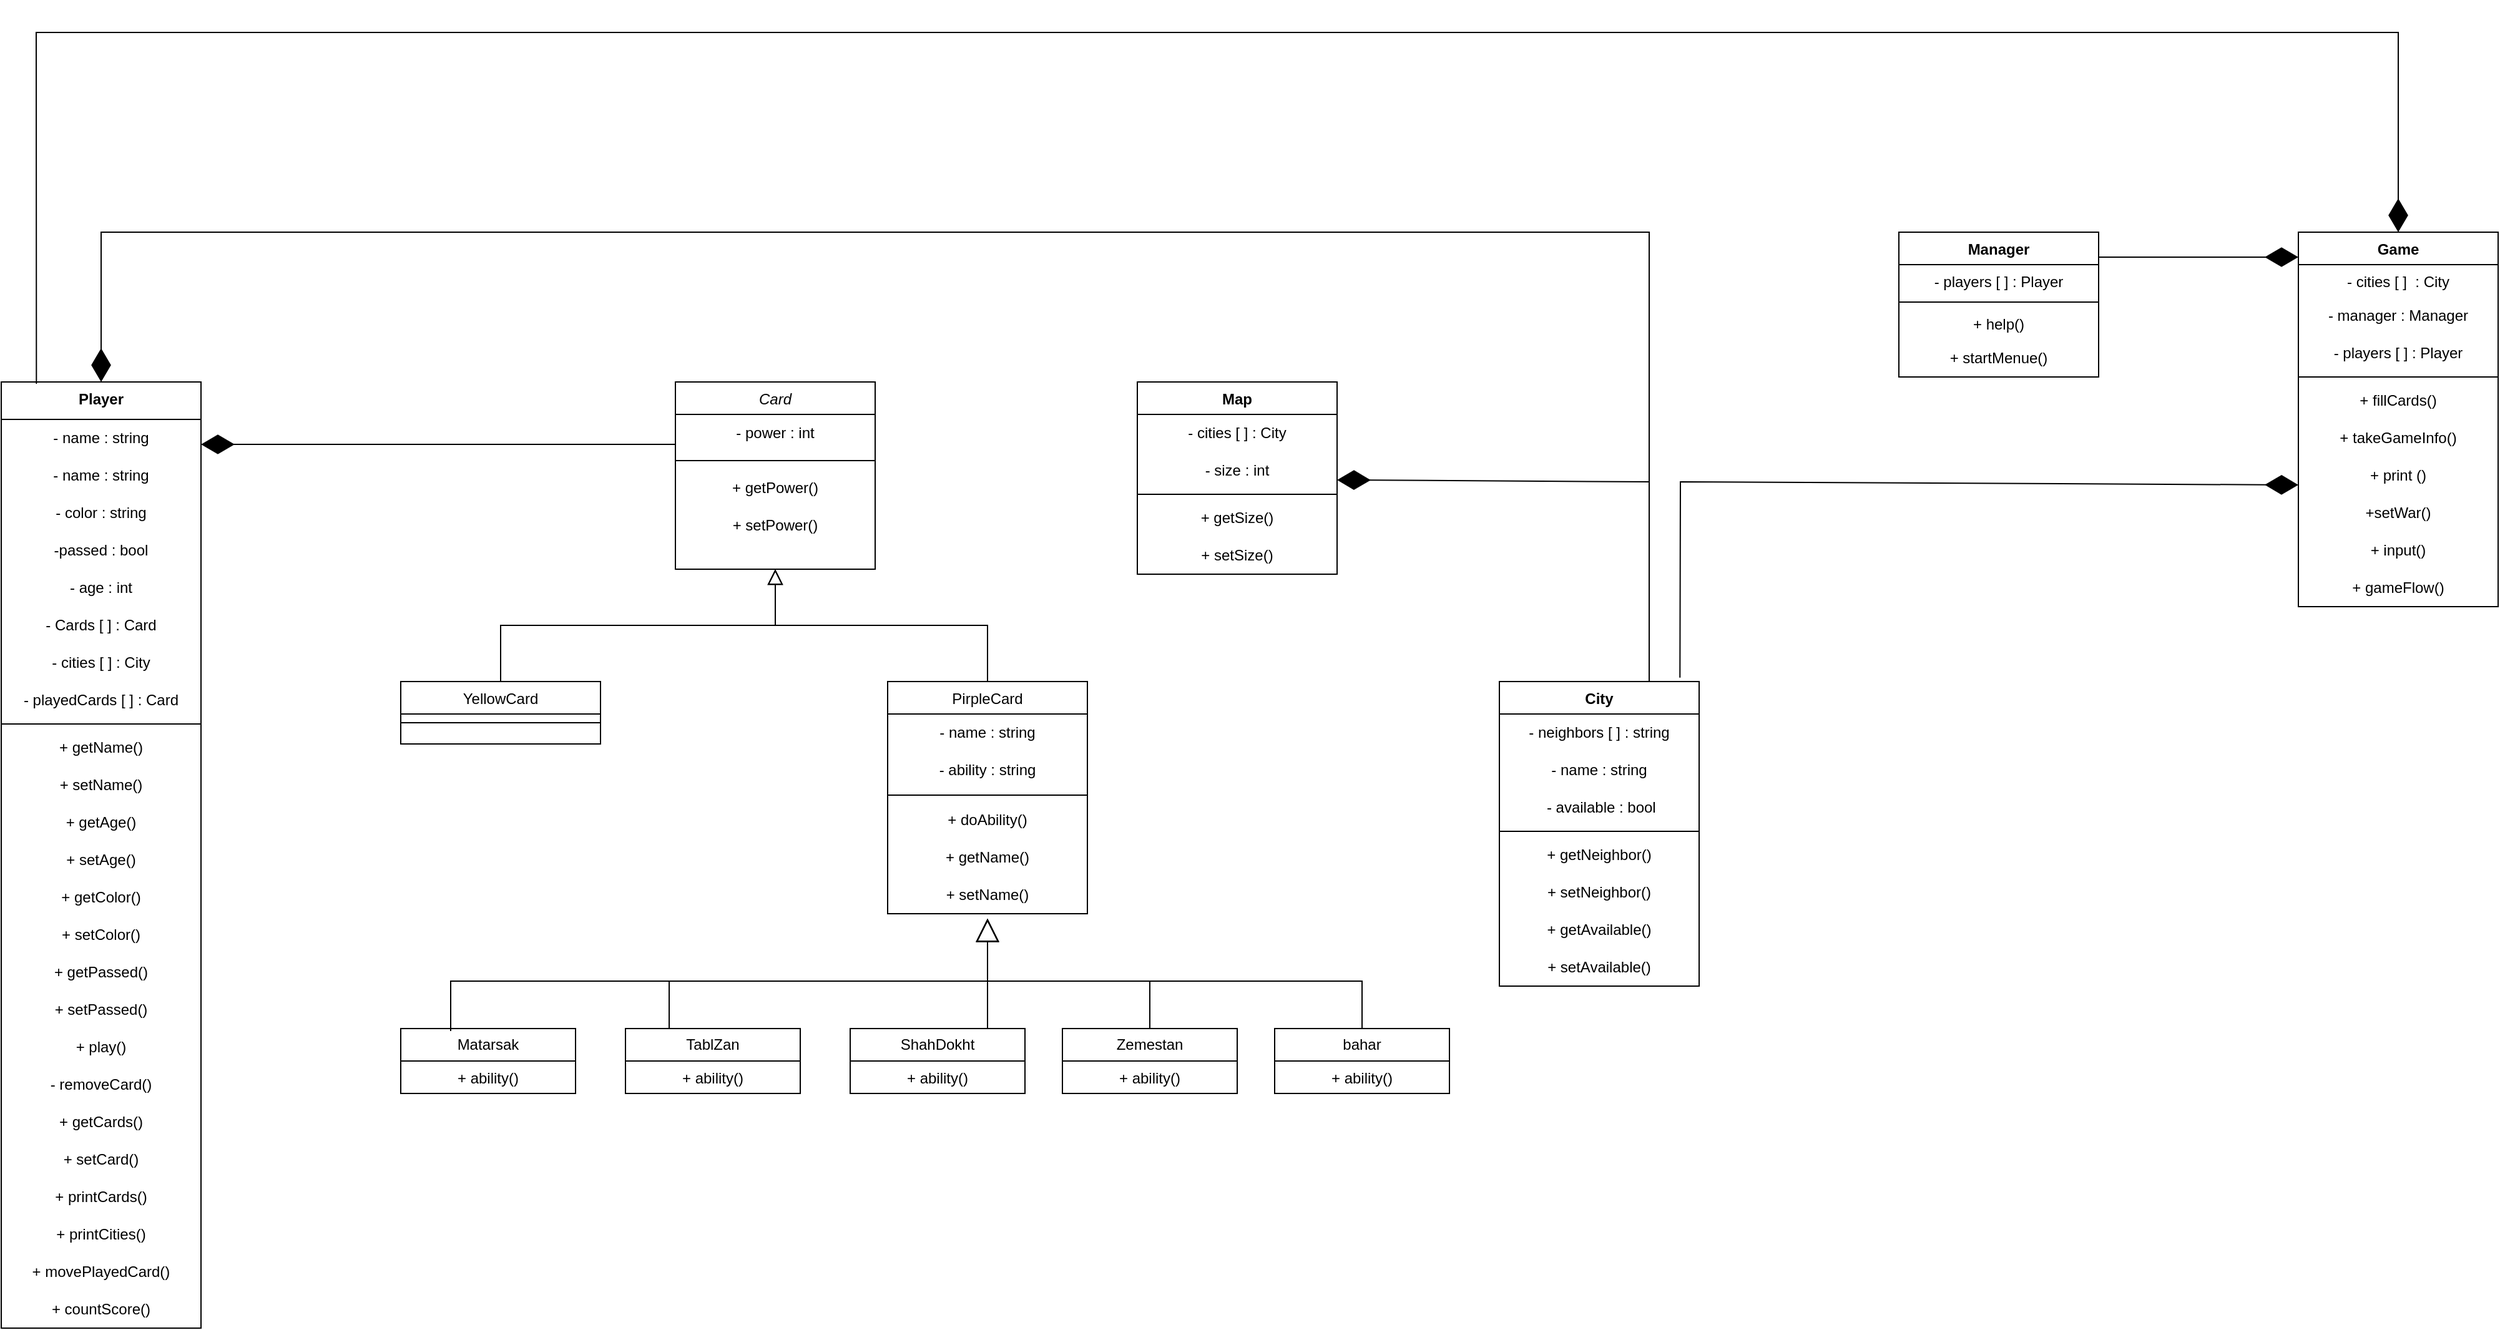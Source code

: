 <mxfile version="24.4.6" type="device">
  <diagram id="C5RBs43oDa-KdzZeNtuy" name="Page-1">
    <mxGraphModel dx="1877" dy="1691" grid="1" gridSize="10" guides="1" tooltips="1" connect="1" arrows="1" fold="1" page="1" pageScale="1" pageWidth="827" pageHeight="1169" math="0" shadow="0">
      <root>
        <mxCell id="WIyWlLk6GJQsqaUBKTNV-0" />
        <mxCell id="WIyWlLk6GJQsqaUBKTNV-1" parent="WIyWlLk6GJQsqaUBKTNV-0" />
        <mxCell id="zkfFHV4jXpPFQw0GAbJ--0" value="Card" style="swimlane;fontStyle=2;align=center;verticalAlign=top;childLayout=stackLayout;horizontal=1;startSize=26;horizontalStack=0;resizeParent=1;resizeLast=0;collapsible=1;marginBottom=0;rounded=0;shadow=0;strokeWidth=1;" parent="WIyWlLk6GJQsqaUBKTNV-1" vertex="1">
          <mxGeometry x="220" y="120" width="160" height="150" as="geometry">
            <mxRectangle x="230" y="140" width="160" height="26" as="alternateBounds" />
          </mxGeometry>
        </mxCell>
        <mxCell id="Y98AIQA9uZ3q5bvzrObx-6" value="- power : int" style="text;strokeColor=none;align=center;fillColor=none;html=1;verticalAlign=middle;whiteSpace=wrap;rounded=0;" parent="zkfFHV4jXpPFQw0GAbJ--0" vertex="1">
          <mxGeometry y="26" width="160" height="30" as="geometry" />
        </mxCell>
        <mxCell id="zkfFHV4jXpPFQw0GAbJ--4" value="" style="line;html=1;strokeWidth=1;align=left;verticalAlign=middle;spacingTop=-1;spacingLeft=3;spacingRight=3;rotatable=0;labelPosition=right;points=[];portConstraint=eastwest;" parent="zkfFHV4jXpPFQw0GAbJ--0" vertex="1">
          <mxGeometry y="56" width="160" height="14" as="geometry" />
        </mxCell>
        <mxCell id="Y98AIQA9uZ3q5bvzrObx-7" value="+ getPower()" style="text;strokeColor=none;align=center;fillColor=none;html=1;verticalAlign=middle;whiteSpace=wrap;rounded=0;" parent="zkfFHV4jXpPFQw0GAbJ--0" vertex="1">
          <mxGeometry y="70" width="160" height="30" as="geometry" />
        </mxCell>
        <mxCell id="Y98AIQA9uZ3q5bvzrObx-5" value="+ setPower()" style="text;strokeColor=none;align=center;fillColor=none;html=1;verticalAlign=middle;whiteSpace=wrap;rounded=0;" parent="zkfFHV4jXpPFQw0GAbJ--0" vertex="1">
          <mxGeometry y="100" width="160" height="30" as="geometry" />
        </mxCell>
        <mxCell id="zkfFHV4jXpPFQw0GAbJ--6" value="YellowCard" style="swimlane;fontStyle=0;align=center;verticalAlign=top;childLayout=stackLayout;horizontal=1;startSize=26;horizontalStack=0;resizeParent=1;resizeLast=0;collapsible=1;marginBottom=0;rounded=0;shadow=0;strokeWidth=1;" parent="WIyWlLk6GJQsqaUBKTNV-1" vertex="1">
          <mxGeometry y="360" width="160" height="50" as="geometry">
            <mxRectangle x="130" y="380" width="160" height="26" as="alternateBounds" />
          </mxGeometry>
        </mxCell>
        <mxCell id="zkfFHV4jXpPFQw0GAbJ--9" value="" style="line;html=1;strokeWidth=1;align=left;verticalAlign=middle;spacingTop=-1;spacingLeft=3;spacingRight=3;rotatable=0;labelPosition=right;points=[];portConstraint=eastwest;" parent="zkfFHV4jXpPFQw0GAbJ--6" vertex="1">
          <mxGeometry y="26" width="160" height="14" as="geometry" />
        </mxCell>
        <mxCell id="zkfFHV4jXpPFQw0GAbJ--12" value="" style="endArrow=block;endSize=10;endFill=0;shadow=0;strokeWidth=1;rounded=0;curved=0;edgeStyle=elbowEdgeStyle;elbow=vertical;" parent="WIyWlLk6GJQsqaUBKTNV-1" source="zkfFHV4jXpPFQw0GAbJ--6" target="zkfFHV4jXpPFQw0GAbJ--0" edge="1">
          <mxGeometry width="160" relative="1" as="geometry">
            <mxPoint x="200" y="203" as="sourcePoint" />
            <mxPoint x="200" y="203" as="targetPoint" />
          </mxGeometry>
        </mxCell>
        <mxCell id="zkfFHV4jXpPFQw0GAbJ--13" value="PirpleCard" style="swimlane;fontStyle=0;align=center;verticalAlign=top;childLayout=stackLayout;horizontal=1;startSize=26;horizontalStack=0;resizeParent=1;resizeLast=0;collapsible=1;marginBottom=0;rounded=0;shadow=0;strokeWidth=1;" parent="WIyWlLk6GJQsqaUBKTNV-1" vertex="1">
          <mxGeometry x="390" y="360" width="160" height="186" as="geometry">
            <mxRectangle x="340" y="380" width="170" height="26" as="alternateBounds" />
          </mxGeometry>
        </mxCell>
        <mxCell id="Y98AIQA9uZ3q5bvzrObx-9" value="- name : string" style="text;strokeColor=none;align=center;fillColor=none;html=1;verticalAlign=middle;whiteSpace=wrap;rounded=0;" parent="zkfFHV4jXpPFQw0GAbJ--13" vertex="1">
          <mxGeometry y="26" width="160" height="30" as="geometry" />
        </mxCell>
        <mxCell id="Y98AIQA9uZ3q5bvzrObx-0" value="- ability : string" style="text;strokeColor=none;align=center;fillColor=none;html=1;verticalAlign=middle;whiteSpace=wrap;rounded=0;" parent="zkfFHV4jXpPFQw0GAbJ--13" vertex="1">
          <mxGeometry y="56" width="160" height="30" as="geometry" />
        </mxCell>
        <mxCell id="zkfFHV4jXpPFQw0GAbJ--15" value="" style="line;html=1;strokeWidth=1;align=left;verticalAlign=middle;spacingTop=-1;spacingLeft=3;spacingRight=3;rotatable=0;labelPosition=right;points=[];portConstraint=eastwest;" parent="zkfFHV4jXpPFQw0GAbJ--13" vertex="1">
          <mxGeometry y="86" width="160" height="10" as="geometry" />
        </mxCell>
        <mxCell id="Y98AIQA9uZ3q5bvzrObx-8" value="+ doAbility()" style="text;strokeColor=none;align=center;fillColor=none;html=1;verticalAlign=middle;whiteSpace=wrap;rounded=0;" parent="zkfFHV4jXpPFQw0GAbJ--13" vertex="1">
          <mxGeometry y="96" width="160" height="30" as="geometry" />
        </mxCell>
        <mxCell id="Y98AIQA9uZ3q5bvzrObx-30" value="+ getName()" style="text;strokeColor=none;align=center;fillColor=none;html=1;verticalAlign=middle;whiteSpace=wrap;rounded=0;" parent="zkfFHV4jXpPFQw0GAbJ--13" vertex="1">
          <mxGeometry y="126" width="160" height="30" as="geometry" />
        </mxCell>
        <mxCell id="Y98AIQA9uZ3q5bvzrObx-31" value="+ setName()" style="text;strokeColor=none;align=center;fillColor=none;html=1;verticalAlign=middle;whiteSpace=wrap;rounded=0;" parent="zkfFHV4jXpPFQw0GAbJ--13" vertex="1">
          <mxGeometry y="156" width="160" height="30" as="geometry" />
        </mxCell>
        <mxCell id="zkfFHV4jXpPFQw0GAbJ--16" value="" style="endArrow=block;endSize=10;endFill=0;shadow=0;strokeWidth=1;rounded=0;curved=0;edgeStyle=elbowEdgeStyle;elbow=vertical;" parent="WIyWlLk6GJQsqaUBKTNV-1" source="zkfFHV4jXpPFQw0GAbJ--13" target="zkfFHV4jXpPFQw0GAbJ--0" edge="1">
          <mxGeometry width="160" relative="1" as="geometry">
            <mxPoint x="210" y="373" as="sourcePoint" />
            <mxPoint x="310" y="271" as="targetPoint" />
          </mxGeometry>
        </mxCell>
        <mxCell id="Y98AIQA9uZ3q5bvzrObx-14" value="Map" style="swimlane;fontStyle=1;align=center;verticalAlign=top;childLayout=stackLayout;horizontal=1;startSize=26;horizontalStack=0;resizeParent=1;resizeParentMax=0;resizeLast=0;collapsible=1;marginBottom=0;whiteSpace=wrap;html=1;" parent="WIyWlLk6GJQsqaUBKTNV-1" vertex="1">
          <mxGeometry x="590" y="120" width="160" height="154" as="geometry" />
        </mxCell>
        <mxCell id="Y98AIQA9uZ3q5bvzrObx-18" value="- cities [ ] : City" style="text;strokeColor=none;align=center;fillColor=none;html=1;verticalAlign=middle;whiteSpace=wrap;rounded=0;" parent="Y98AIQA9uZ3q5bvzrObx-14" vertex="1">
          <mxGeometry y="26" width="160" height="30" as="geometry" />
        </mxCell>
        <mxCell id="Y98AIQA9uZ3q5bvzrObx-19" value="- size : int" style="text;strokeColor=none;align=center;fillColor=none;html=1;verticalAlign=middle;whiteSpace=wrap;rounded=0;" parent="Y98AIQA9uZ3q5bvzrObx-14" vertex="1">
          <mxGeometry y="56" width="160" height="30" as="geometry" />
        </mxCell>
        <mxCell id="Y98AIQA9uZ3q5bvzrObx-16" value="" style="line;strokeWidth=1;fillColor=none;align=left;verticalAlign=middle;spacingTop=-1;spacingLeft=3;spacingRight=3;rotatable=0;labelPosition=right;points=[];portConstraint=eastwest;strokeColor=inherit;" parent="Y98AIQA9uZ3q5bvzrObx-14" vertex="1">
          <mxGeometry y="86" width="160" height="8" as="geometry" />
        </mxCell>
        <mxCell id="Y98AIQA9uZ3q5bvzrObx-20" value="+ getSize()" style="text;strokeColor=none;align=center;fillColor=none;html=1;verticalAlign=middle;whiteSpace=wrap;rounded=0;" parent="Y98AIQA9uZ3q5bvzrObx-14" vertex="1">
          <mxGeometry y="94" width="160" height="30" as="geometry" />
        </mxCell>
        <mxCell id="Y98AIQA9uZ3q5bvzrObx-21" value="+ setSize()" style="text;strokeColor=none;align=center;fillColor=none;html=1;verticalAlign=middle;whiteSpace=wrap;rounded=0;" parent="Y98AIQA9uZ3q5bvzrObx-14" vertex="1">
          <mxGeometry y="124" width="160" height="30" as="geometry" />
        </mxCell>
        <mxCell id="Y98AIQA9uZ3q5bvzrObx-26" value="Player" style="swimlane;fontStyle=1;align=center;verticalAlign=top;childLayout=stackLayout;horizontal=1;startSize=30;horizontalStack=0;resizeParent=1;resizeParentMax=0;resizeLast=0;collapsible=1;marginBottom=0;whiteSpace=wrap;html=1;" parent="WIyWlLk6GJQsqaUBKTNV-1" vertex="1">
          <mxGeometry x="-320" y="120" width="160" height="758" as="geometry" />
        </mxCell>
        <mxCell id="Y98AIQA9uZ3q5bvzrObx-48" value="- name : string" style="text;strokeColor=none;align=center;fillColor=none;html=1;verticalAlign=middle;whiteSpace=wrap;rounded=0;" parent="Y98AIQA9uZ3q5bvzrObx-26" vertex="1">
          <mxGeometry y="30" width="160" height="30" as="geometry" />
        </mxCell>
        <mxCell id="jCnvRaLqZS0h8MGcoXK2-2" value="- name : string" style="text;strokeColor=none;align=center;fillColor=none;html=1;verticalAlign=middle;whiteSpace=wrap;rounded=0;" parent="Y98AIQA9uZ3q5bvzrObx-26" vertex="1">
          <mxGeometry y="60" width="160" height="30" as="geometry" />
        </mxCell>
        <mxCell id="Y98AIQA9uZ3q5bvzrObx-49" value="- color : string" style="text;strokeColor=none;align=center;fillColor=none;html=1;verticalAlign=middle;whiteSpace=wrap;rounded=0;" parent="Y98AIQA9uZ3q5bvzrObx-26" vertex="1">
          <mxGeometry y="90" width="160" height="30" as="geometry" />
        </mxCell>
        <mxCell id="Y98AIQA9uZ3q5bvzrObx-50" value="-passed : bool" style="text;strokeColor=none;align=center;fillColor=none;html=1;verticalAlign=middle;whiteSpace=wrap;rounded=0;" parent="Y98AIQA9uZ3q5bvzrObx-26" vertex="1">
          <mxGeometry y="120" width="160" height="30" as="geometry" />
        </mxCell>
        <mxCell id="Y98AIQA9uZ3q5bvzrObx-51" value="- age : int" style="text;strokeColor=none;align=center;fillColor=none;html=1;verticalAlign=middle;whiteSpace=wrap;rounded=0;" parent="Y98AIQA9uZ3q5bvzrObx-26" vertex="1">
          <mxGeometry y="150" width="160" height="30" as="geometry" />
        </mxCell>
        <mxCell id="Y98AIQA9uZ3q5bvzrObx-65" value="- Cards [ ] : Card" style="text;strokeColor=none;align=center;fillColor=none;html=1;verticalAlign=middle;whiteSpace=wrap;rounded=0;" parent="Y98AIQA9uZ3q5bvzrObx-26" vertex="1">
          <mxGeometry y="180" width="160" height="30" as="geometry" />
        </mxCell>
        <mxCell id="kwKwa-wbNNJrlp5Qnl6y-41" value="- cities [ ] : City" style="text;strokeColor=none;align=center;fillColor=none;html=1;verticalAlign=middle;whiteSpace=wrap;rounded=0;" parent="Y98AIQA9uZ3q5bvzrObx-26" vertex="1">
          <mxGeometry y="210" width="160" height="30" as="geometry" />
        </mxCell>
        <mxCell id="s-No0AnxaH5Ahc92Yg2I-0" value="- playedCards [ ] : Card" style="text;strokeColor=none;align=center;fillColor=none;html=1;verticalAlign=middle;whiteSpace=wrap;rounded=0;" parent="Y98AIQA9uZ3q5bvzrObx-26" vertex="1">
          <mxGeometry y="240" width="160" height="30" as="geometry" />
        </mxCell>
        <mxCell id="Y98AIQA9uZ3q5bvzrObx-28" value="" style="line;strokeWidth=1;fillColor=none;align=left;verticalAlign=middle;spacingTop=-1;spacingLeft=3;spacingRight=3;rotatable=0;labelPosition=right;points=[];portConstraint=eastwest;strokeColor=inherit;" parent="Y98AIQA9uZ3q5bvzrObx-26" vertex="1">
          <mxGeometry y="270" width="160" height="8" as="geometry" />
        </mxCell>
        <mxCell id="Y98AIQA9uZ3q5bvzrObx-53" value="+ getName()" style="text;strokeColor=none;align=center;fillColor=none;html=1;verticalAlign=middle;whiteSpace=wrap;rounded=0;" parent="Y98AIQA9uZ3q5bvzrObx-26" vertex="1">
          <mxGeometry y="278" width="160" height="30" as="geometry" />
        </mxCell>
        <mxCell id="Y98AIQA9uZ3q5bvzrObx-54" value="+ setName()" style="text;strokeColor=none;align=center;fillColor=none;html=1;verticalAlign=middle;whiteSpace=wrap;rounded=0;" parent="Y98AIQA9uZ3q5bvzrObx-26" vertex="1">
          <mxGeometry y="308" width="160" height="30" as="geometry" />
        </mxCell>
        <mxCell id="Y98AIQA9uZ3q5bvzrObx-55" value="+ getAge()" style="text;strokeColor=none;align=center;fillColor=none;html=1;verticalAlign=middle;whiteSpace=wrap;rounded=0;" parent="Y98AIQA9uZ3q5bvzrObx-26" vertex="1">
          <mxGeometry y="338" width="160" height="30" as="geometry" />
        </mxCell>
        <mxCell id="Y98AIQA9uZ3q5bvzrObx-56" value="+ setAge()" style="text;strokeColor=none;align=center;fillColor=none;html=1;verticalAlign=middle;whiteSpace=wrap;rounded=0;" parent="Y98AIQA9uZ3q5bvzrObx-26" vertex="1">
          <mxGeometry y="368" width="160" height="30" as="geometry" />
        </mxCell>
        <mxCell id="Y98AIQA9uZ3q5bvzrObx-57" value="+ getColor()" style="text;strokeColor=none;align=center;fillColor=none;html=1;verticalAlign=middle;whiteSpace=wrap;rounded=0;" parent="Y98AIQA9uZ3q5bvzrObx-26" vertex="1">
          <mxGeometry y="398" width="160" height="30" as="geometry" />
        </mxCell>
        <mxCell id="Y98AIQA9uZ3q5bvzrObx-58" value="+ setColor()" style="text;strokeColor=none;align=center;fillColor=none;html=1;verticalAlign=middle;whiteSpace=wrap;rounded=0;" parent="Y98AIQA9uZ3q5bvzrObx-26" vertex="1">
          <mxGeometry y="428" width="160" height="30" as="geometry" />
        </mxCell>
        <mxCell id="Y98AIQA9uZ3q5bvzrObx-61" value="+ getPassed()" style="text;strokeColor=none;align=center;fillColor=none;html=1;verticalAlign=middle;whiteSpace=wrap;rounded=0;" parent="Y98AIQA9uZ3q5bvzrObx-26" vertex="1">
          <mxGeometry y="458" width="160" height="30" as="geometry" />
        </mxCell>
        <mxCell id="Y98AIQA9uZ3q5bvzrObx-62" value="+ setPassed()" style="text;strokeColor=none;align=center;fillColor=none;html=1;verticalAlign=middle;whiteSpace=wrap;rounded=0;" parent="Y98AIQA9uZ3q5bvzrObx-26" vertex="1">
          <mxGeometry y="488" width="160" height="30" as="geometry" />
        </mxCell>
        <mxCell id="Y98AIQA9uZ3q5bvzrObx-63" value="+ play()" style="text;strokeColor=none;align=center;fillColor=none;html=1;verticalAlign=middle;whiteSpace=wrap;rounded=0;" parent="Y98AIQA9uZ3q5bvzrObx-26" vertex="1">
          <mxGeometry y="518" width="160" height="30" as="geometry" />
        </mxCell>
        <mxCell id="Y98AIQA9uZ3q5bvzrObx-66" value="- removeCard()" style="text;strokeColor=none;align=center;fillColor=none;html=1;verticalAlign=middle;whiteSpace=wrap;rounded=0;" parent="Y98AIQA9uZ3q5bvzrObx-26" vertex="1">
          <mxGeometry y="548" width="160" height="30" as="geometry" />
        </mxCell>
        <mxCell id="Y98AIQA9uZ3q5bvzrObx-67" value="+ getCards()" style="text;strokeColor=none;align=center;fillColor=none;html=1;verticalAlign=middle;whiteSpace=wrap;rounded=0;" parent="Y98AIQA9uZ3q5bvzrObx-26" vertex="1">
          <mxGeometry y="578" width="160" height="30" as="geometry" />
        </mxCell>
        <mxCell id="Y98AIQA9uZ3q5bvzrObx-68" value="+ setCard()" style="text;strokeColor=none;align=center;fillColor=none;html=1;verticalAlign=middle;whiteSpace=wrap;rounded=0;" parent="Y98AIQA9uZ3q5bvzrObx-26" vertex="1">
          <mxGeometry y="608" width="160" height="30" as="geometry" />
        </mxCell>
        <mxCell id="jCnvRaLqZS0h8MGcoXK2-0" value="+ printCards()" style="text;strokeColor=none;align=center;fillColor=none;html=1;verticalAlign=middle;whiteSpace=wrap;rounded=0;" parent="Y98AIQA9uZ3q5bvzrObx-26" vertex="1">
          <mxGeometry y="638" width="160" height="30" as="geometry" />
        </mxCell>
        <mxCell id="XdLu2XW1SVFeOZ_YuW83-0" value="+ printCities()" style="text;strokeColor=none;align=center;fillColor=none;html=1;verticalAlign=middle;whiteSpace=wrap;rounded=0;" vertex="1" parent="Y98AIQA9uZ3q5bvzrObx-26">
          <mxGeometry y="668" width="160" height="30" as="geometry" />
        </mxCell>
        <mxCell id="s-No0AnxaH5Ahc92Yg2I-1" value="+ movePlayedCard()" style="text;strokeColor=none;align=center;fillColor=none;html=1;verticalAlign=middle;whiteSpace=wrap;rounded=0;" parent="Y98AIQA9uZ3q5bvzrObx-26" vertex="1">
          <mxGeometry y="698" width="160" height="30" as="geometry" />
        </mxCell>
        <mxCell id="s-No0AnxaH5Ahc92Yg2I-2" value="+ countScore()" style="text;strokeColor=none;align=center;fillColor=none;html=1;verticalAlign=middle;whiteSpace=wrap;rounded=0;" parent="Y98AIQA9uZ3q5bvzrObx-26" vertex="1">
          <mxGeometry y="728" width="160" height="30" as="geometry" />
        </mxCell>
        <mxCell id="Y98AIQA9uZ3q5bvzrObx-32" value="City" style="swimlane;fontStyle=1;align=center;verticalAlign=top;childLayout=stackLayout;horizontal=1;startSize=26;horizontalStack=0;resizeParent=1;resizeParentMax=0;resizeLast=0;collapsible=1;marginBottom=0;whiteSpace=wrap;html=1;" parent="WIyWlLk6GJQsqaUBKTNV-1" vertex="1">
          <mxGeometry x="880" y="360" width="160" height="244" as="geometry" />
        </mxCell>
        <mxCell id="Y98AIQA9uZ3q5bvzrObx-37" value="- neighbors [ ] : string" style="text;strokeColor=none;align=center;fillColor=none;html=1;verticalAlign=middle;whiteSpace=wrap;rounded=0;" parent="Y98AIQA9uZ3q5bvzrObx-32" vertex="1">
          <mxGeometry y="26" width="160" height="30" as="geometry" />
        </mxCell>
        <mxCell id="Y98AIQA9uZ3q5bvzrObx-39" value="- name : string" style="text;strokeColor=none;align=center;fillColor=none;html=1;verticalAlign=middle;whiteSpace=wrap;rounded=0;" parent="Y98AIQA9uZ3q5bvzrObx-32" vertex="1">
          <mxGeometry y="56" width="160" height="30" as="geometry" />
        </mxCell>
        <mxCell id="Y98AIQA9uZ3q5bvzrObx-40" value="&amp;nbsp;- available : bool" style="text;strokeColor=none;align=center;fillColor=none;html=1;verticalAlign=middle;whiteSpace=wrap;rounded=0;" parent="Y98AIQA9uZ3q5bvzrObx-32" vertex="1">
          <mxGeometry y="86" width="160" height="30" as="geometry" />
        </mxCell>
        <mxCell id="Y98AIQA9uZ3q5bvzrObx-34" value="" style="line;strokeWidth=1;fillColor=none;align=left;verticalAlign=middle;spacingTop=-1;spacingLeft=3;spacingRight=3;rotatable=0;labelPosition=right;points=[];portConstraint=eastwest;strokeColor=inherit;" parent="Y98AIQA9uZ3q5bvzrObx-32" vertex="1">
          <mxGeometry y="116" width="160" height="8" as="geometry" />
        </mxCell>
        <mxCell id="Y98AIQA9uZ3q5bvzrObx-36" value="+ getNeighbor()" style="text;strokeColor=none;align=center;fillColor=none;html=1;verticalAlign=middle;whiteSpace=wrap;rounded=0;" parent="Y98AIQA9uZ3q5bvzrObx-32" vertex="1">
          <mxGeometry y="124" width="160" height="30" as="geometry" />
        </mxCell>
        <mxCell id="Y98AIQA9uZ3q5bvzrObx-38" value="+ setNeighbor()" style="text;strokeColor=none;align=center;fillColor=none;html=1;verticalAlign=middle;whiteSpace=wrap;rounded=0;" parent="Y98AIQA9uZ3q5bvzrObx-32" vertex="1">
          <mxGeometry y="154" width="160" height="30" as="geometry" />
        </mxCell>
        <mxCell id="Y98AIQA9uZ3q5bvzrObx-42" value="+ getAvailable()" style="text;strokeColor=none;align=center;fillColor=none;html=1;verticalAlign=middle;whiteSpace=wrap;rounded=0;" parent="Y98AIQA9uZ3q5bvzrObx-32" vertex="1">
          <mxGeometry y="184" width="160" height="30" as="geometry" />
        </mxCell>
        <mxCell id="Y98AIQA9uZ3q5bvzrObx-41" value="+ setAvailable()" style="text;strokeColor=none;align=center;fillColor=none;html=1;verticalAlign=middle;whiteSpace=wrap;rounded=0;" parent="Y98AIQA9uZ3q5bvzrObx-32" vertex="1">
          <mxGeometry y="214" width="160" height="30" as="geometry" />
        </mxCell>
        <mxCell id="Y98AIQA9uZ3q5bvzrObx-47" value="" style="endArrow=diamondThin;endFill=1;endSize=24;html=1;rounded=0;exitX=0.75;exitY=0;exitDx=0;exitDy=0;entryX=1;entryY=0.75;entryDx=0;entryDy=0;" parent="WIyWlLk6GJQsqaUBKTNV-1" source="Y98AIQA9uZ3q5bvzrObx-32" target="Y98AIQA9uZ3q5bvzrObx-19" edge="1">
          <mxGeometry width="160" relative="1" as="geometry">
            <mxPoint x="770" y="320" as="sourcePoint" />
            <mxPoint x="930" y="320" as="targetPoint" />
            <Array as="points">
              <mxPoint x="1000" y="200" />
            </Array>
          </mxGeometry>
        </mxCell>
        <mxCell id="kwKwa-wbNNJrlp5Qnl6y-21" value="TablZan" style="swimlane;fontStyle=0;childLayout=stackLayout;horizontal=1;startSize=26;fillColor=none;horizontalStack=0;resizeParent=1;resizeParentMax=0;resizeLast=0;collapsible=1;marginBottom=0;whiteSpace=wrap;html=1;" parent="WIyWlLk6GJQsqaUBKTNV-1" vertex="1">
          <mxGeometry x="180" y="638" width="140" height="52" as="geometry" />
        </mxCell>
        <mxCell id="kwKwa-wbNNJrlp5Qnl6y-22" value="+ ability()" style="text;strokeColor=none;fillColor=none;align=center;verticalAlign=top;spacingLeft=4;spacingRight=4;overflow=hidden;rotatable=0;points=[[0,0.5],[1,0.5]];portConstraint=eastwest;whiteSpace=wrap;html=1;" parent="kwKwa-wbNNJrlp5Qnl6y-21" vertex="1">
          <mxGeometry y="26" width="140" height="26" as="geometry" />
        </mxCell>
        <mxCell id="kwKwa-wbNNJrlp5Qnl6y-23" value="ShahDokht" style="swimlane;fontStyle=0;childLayout=stackLayout;horizontal=1;startSize=26;fillColor=none;horizontalStack=0;resizeParent=1;resizeParentMax=0;resizeLast=0;collapsible=1;marginBottom=0;whiteSpace=wrap;html=1;" parent="WIyWlLk6GJQsqaUBKTNV-1" vertex="1">
          <mxGeometry x="360" y="638" width="140" height="52" as="geometry" />
        </mxCell>
        <mxCell id="kwKwa-wbNNJrlp5Qnl6y-24" value="+ ability()" style="text;strokeColor=none;fillColor=none;align=center;verticalAlign=top;spacingLeft=4;spacingRight=4;overflow=hidden;rotatable=0;points=[[0,0.5],[1,0.5]];portConstraint=eastwest;whiteSpace=wrap;html=1;" parent="kwKwa-wbNNJrlp5Qnl6y-23" vertex="1">
          <mxGeometry y="26" width="140" height="26" as="geometry" />
        </mxCell>
        <mxCell id="kwKwa-wbNNJrlp5Qnl6y-25" value="Zemestan" style="swimlane;fontStyle=0;childLayout=stackLayout;horizontal=1;startSize=26;fillColor=none;horizontalStack=0;resizeParent=1;resizeParentMax=0;resizeLast=0;collapsible=1;marginBottom=0;whiteSpace=wrap;html=1;" parent="WIyWlLk6GJQsqaUBKTNV-1" vertex="1">
          <mxGeometry x="530" y="638" width="140" height="52" as="geometry" />
        </mxCell>
        <mxCell id="kwKwa-wbNNJrlp5Qnl6y-26" value="+ ability()" style="text;strokeColor=none;fillColor=none;align=center;verticalAlign=top;spacingLeft=4;spacingRight=4;overflow=hidden;rotatable=0;points=[[0,0.5],[1,0.5]];portConstraint=eastwest;whiteSpace=wrap;html=1;" parent="kwKwa-wbNNJrlp5Qnl6y-25" vertex="1">
          <mxGeometry y="26" width="140" height="26" as="geometry" />
        </mxCell>
        <mxCell id="kwKwa-wbNNJrlp5Qnl6y-27" value="Matarsak" style="swimlane;fontStyle=0;childLayout=stackLayout;horizontal=1;startSize=26;fillColor=none;horizontalStack=0;resizeParent=1;resizeParentMax=0;resizeLast=0;collapsible=1;marginBottom=0;whiteSpace=wrap;html=1;" parent="WIyWlLk6GJQsqaUBKTNV-1" vertex="1">
          <mxGeometry y="638" width="140" height="52" as="geometry" />
        </mxCell>
        <mxCell id="kwKwa-wbNNJrlp5Qnl6y-28" value="+ ability()" style="text;strokeColor=none;fillColor=none;align=center;verticalAlign=top;spacingLeft=4;spacingRight=4;overflow=hidden;rotatable=0;points=[[0,0.5],[1,0.5]];portConstraint=eastwest;whiteSpace=wrap;html=1;" parent="kwKwa-wbNNJrlp5Qnl6y-27" vertex="1">
          <mxGeometry y="26" width="140" height="26" as="geometry" />
        </mxCell>
        <mxCell id="kwKwa-wbNNJrlp5Qnl6y-5" value="bahar" style="swimlane;fontStyle=0;childLayout=stackLayout;horizontal=1;startSize=26;fillColor=none;horizontalStack=0;resizeParent=1;resizeParentMax=0;resizeLast=0;collapsible=1;marginBottom=0;whiteSpace=wrap;html=1;" parent="WIyWlLk6GJQsqaUBKTNV-1" vertex="1">
          <mxGeometry x="700" y="638" width="140" height="52" as="geometry" />
        </mxCell>
        <mxCell id="kwKwa-wbNNJrlp5Qnl6y-6" value="+ ability()" style="text;strokeColor=none;fillColor=none;align=center;verticalAlign=top;spacingLeft=4;spacingRight=4;overflow=hidden;rotatable=0;points=[[0,0.5],[1,0.5]];portConstraint=eastwest;whiteSpace=wrap;html=1;" parent="kwKwa-wbNNJrlp5Qnl6y-5" vertex="1">
          <mxGeometry y="26" width="140" height="26" as="geometry" />
        </mxCell>
        <mxCell id="kwKwa-wbNNJrlp5Qnl6y-36" value="" style="endArrow=block;endSize=16;endFill=0;html=1;rounded=0;" parent="WIyWlLk6GJQsqaUBKTNV-1" edge="1">
          <mxGeometry x="0.192" y="40" width="160" relative="1" as="geometry">
            <mxPoint x="40" y="640" as="sourcePoint" />
            <mxPoint x="470" y="550" as="targetPoint" />
            <Array as="points">
              <mxPoint x="40" y="600" />
              <mxPoint x="470" y="600" />
            </Array>
            <mxPoint as="offset" />
          </mxGeometry>
        </mxCell>
        <mxCell id="kwKwa-wbNNJrlp5Qnl6y-37" value="" style="endArrow=block;endSize=16;endFill=0;html=1;rounded=0;exitX=0.25;exitY=0;exitDx=0;exitDy=0;" parent="WIyWlLk6GJQsqaUBKTNV-1" source="kwKwa-wbNNJrlp5Qnl6y-21" edge="1">
          <mxGeometry x="0.192" y="40" width="160" relative="1" as="geometry">
            <mxPoint x="215" y="630" as="sourcePoint" />
            <mxPoint x="470" y="550" as="targetPoint" />
            <Array as="points">
              <mxPoint x="215" y="600" />
              <mxPoint x="470" y="600" />
            </Array>
            <mxPoint as="offset" />
          </mxGeometry>
        </mxCell>
        <mxCell id="kwKwa-wbNNJrlp5Qnl6y-38" value="" style="endArrow=block;endSize=16;endFill=0;html=1;rounded=0;exitX=0.25;exitY=0;exitDx=0;exitDy=0;" parent="WIyWlLk6GJQsqaUBKTNV-1" edge="1">
          <mxGeometry x="0.192" y="40" width="160" relative="1" as="geometry">
            <mxPoint x="470" y="638" as="sourcePoint" />
            <mxPoint x="470" y="550" as="targetPoint" />
            <Array as="points">
              <mxPoint x="470" y="600" />
            </Array>
            <mxPoint as="offset" />
          </mxGeometry>
        </mxCell>
        <mxCell id="kwKwa-wbNNJrlp5Qnl6y-39" value="" style="endArrow=block;endSize=16;endFill=0;html=1;rounded=0;exitX=0.5;exitY=0;exitDx=0;exitDy=0;" parent="WIyWlLk6GJQsqaUBKTNV-1" source="kwKwa-wbNNJrlp5Qnl6y-25" edge="1">
          <mxGeometry x="0.192" y="40" width="160" relative="1" as="geometry">
            <mxPoint x="600" y="600" as="sourcePoint" />
            <mxPoint x="470" y="550" as="targetPoint" />
            <Array as="points">
              <mxPoint x="600" y="600" />
              <mxPoint x="470" y="600" />
            </Array>
            <mxPoint as="offset" />
          </mxGeometry>
        </mxCell>
        <mxCell id="kwKwa-wbNNJrlp5Qnl6y-40" value="" style="endArrow=block;endSize=16;endFill=0;html=1;rounded=0;exitX=0.5;exitY=0;exitDx=0;exitDy=0;" parent="WIyWlLk6GJQsqaUBKTNV-1" edge="1">
          <mxGeometry x="0.192" y="40" width="160" relative="1" as="geometry">
            <mxPoint x="770" y="638" as="sourcePoint" />
            <mxPoint x="470" y="550" as="targetPoint" />
            <Array as="points">
              <mxPoint x="770" y="600" />
              <mxPoint x="470" y="600" />
            </Array>
            <mxPoint as="offset" />
          </mxGeometry>
        </mxCell>
        <mxCell id="kwKwa-wbNNJrlp5Qnl6y-42" value="" style="endArrow=diamondThin;endFill=1;endSize=24;html=1;rounded=0;entryX=0.5;entryY=0;entryDx=0;entryDy=0;" parent="WIyWlLk6GJQsqaUBKTNV-1" target="Y98AIQA9uZ3q5bvzrObx-26" edge="1">
          <mxGeometry width="160" relative="1" as="geometry">
            <mxPoint x="1000" y="360" as="sourcePoint" />
            <mxPoint x="-240" as="targetPoint" />
            <Array as="points">
              <mxPoint x="1000" />
              <mxPoint x="-240" />
            </Array>
          </mxGeometry>
        </mxCell>
        <mxCell id="jCnvRaLqZS0h8MGcoXK2-1" value="" style="endArrow=diamondThin;endFill=1;endSize=24;html=1;rounded=0;" parent="WIyWlLk6GJQsqaUBKTNV-1" edge="1">
          <mxGeometry width="160" relative="1" as="geometry">
            <mxPoint x="220" y="170" as="sourcePoint" />
            <mxPoint x="-160" y="170" as="targetPoint" />
            <Array as="points">
              <mxPoint x="220" y="170" />
            </Array>
          </mxGeometry>
        </mxCell>
        <mxCell id="jCnvRaLqZS0h8MGcoXK2-3" value="Manager" style="swimlane;fontStyle=1;align=center;verticalAlign=top;childLayout=stackLayout;horizontal=1;startSize=26;horizontalStack=0;resizeParent=1;resizeParentMax=0;resizeLast=0;collapsible=1;marginBottom=0;whiteSpace=wrap;html=1;" parent="WIyWlLk6GJQsqaUBKTNV-1" vertex="1">
          <mxGeometry x="1200" width="160" height="116" as="geometry" />
        </mxCell>
        <mxCell id="jCnvRaLqZS0h8MGcoXK2-4" value="- players [ ] : Player" style="text;strokeColor=none;fillColor=none;align=center;verticalAlign=top;spacingLeft=4;spacingRight=4;overflow=hidden;rotatable=0;points=[[0,0.5],[1,0.5]];portConstraint=eastwest;whiteSpace=wrap;html=1;" parent="jCnvRaLqZS0h8MGcoXK2-3" vertex="1">
          <mxGeometry y="26" width="160" height="26" as="geometry" />
        </mxCell>
        <mxCell id="jCnvRaLqZS0h8MGcoXK2-5" value="" style="line;strokeWidth=1;fillColor=none;align=left;verticalAlign=middle;spacingTop=-1;spacingLeft=3;spacingRight=3;rotatable=0;labelPosition=right;points=[];portConstraint=eastwest;strokeColor=inherit;" parent="jCnvRaLqZS0h8MGcoXK2-3" vertex="1">
          <mxGeometry y="52" width="160" height="8" as="geometry" />
        </mxCell>
        <mxCell id="jCnvRaLqZS0h8MGcoXK2-6" value="+ help()" style="text;strokeColor=none;fillColor=none;align=center;verticalAlign=top;spacingLeft=4;spacingRight=4;overflow=hidden;rotatable=0;points=[[0,0.5],[1,0.5]];portConstraint=eastwest;whiteSpace=wrap;html=1;" parent="jCnvRaLqZS0h8MGcoXK2-3" vertex="1">
          <mxGeometry y="60" width="160" height="26" as="geometry" />
        </mxCell>
        <mxCell id="jCnvRaLqZS0h8MGcoXK2-8" value="+ startMenue()" style="text;strokeColor=none;align=center;fillColor=none;html=1;verticalAlign=middle;whiteSpace=wrap;rounded=0;" parent="jCnvRaLqZS0h8MGcoXK2-3" vertex="1">
          <mxGeometry y="86" width="160" height="30" as="geometry" />
        </mxCell>
        <mxCell id="s-No0AnxaH5Ahc92Yg2I-3" value="Game" style="swimlane;fontStyle=1;align=center;verticalAlign=top;childLayout=stackLayout;horizontal=1;startSize=26;horizontalStack=0;resizeParent=1;resizeParentMax=0;resizeLast=0;collapsible=1;marginBottom=0;whiteSpace=wrap;html=1;" parent="WIyWlLk6GJQsqaUBKTNV-1" vertex="1">
          <mxGeometry x="1520" width="160" height="300" as="geometry" />
        </mxCell>
        <mxCell id="s-No0AnxaH5Ahc92Yg2I-4" value="- cities [ ]&amp;nbsp; : City" style="text;strokeColor=none;fillColor=none;align=center;verticalAlign=top;spacingLeft=4;spacingRight=4;overflow=hidden;rotatable=0;points=[[0,0.5],[1,0.5]];portConstraint=eastwest;whiteSpace=wrap;html=1;" parent="s-No0AnxaH5Ahc92Yg2I-3" vertex="1">
          <mxGeometry y="26" width="160" height="26" as="geometry" />
        </mxCell>
        <mxCell id="RSTC6TvMkutvdYOONf6Q-1" value="- manager : Manager" style="text;strokeColor=none;align=center;fillColor=none;html=1;verticalAlign=middle;whiteSpace=wrap;rounded=0;" parent="s-No0AnxaH5Ahc92Yg2I-3" vertex="1">
          <mxGeometry y="52" width="160" height="30" as="geometry" />
        </mxCell>
        <mxCell id="RSTC6TvMkutvdYOONf6Q-2" value="- players [ ] : Player" style="text;strokeColor=none;align=center;fillColor=none;html=1;verticalAlign=middle;whiteSpace=wrap;rounded=0;" parent="s-No0AnxaH5Ahc92Yg2I-3" vertex="1">
          <mxGeometry y="82" width="160" height="30" as="geometry" />
        </mxCell>
        <mxCell id="s-No0AnxaH5Ahc92Yg2I-5" value="" style="line;strokeWidth=1;fillColor=none;align=left;verticalAlign=middle;spacingTop=-1;spacingLeft=3;spacingRight=3;rotatable=0;labelPosition=right;points=[];portConstraint=eastwest;strokeColor=inherit;" parent="s-No0AnxaH5Ahc92Yg2I-3" vertex="1">
          <mxGeometry y="112" width="160" height="8" as="geometry" />
        </mxCell>
        <mxCell id="RSTC6TvMkutvdYOONf6Q-0" value="+ fillCards()" style="text;strokeColor=none;align=center;fillColor=none;html=1;verticalAlign=middle;whiteSpace=wrap;rounded=0;" parent="s-No0AnxaH5Ahc92Yg2I-3" vertex="1">
          <mxGeometry y="120" width="160" height="30" as="geometry" />
        </mxCell>
        <mxCell id="jCnvRaLqZS0h8MGcoXK2-10" value="+ takeGameInfo()" style="text;strokeColor=none;align=center;fillColor=none;html=1;verticalAlign=middle;whiteSpace=wrap;rounded=0;" parent="s-No0AnxaH5Ahc92Yg2I-3" vertex="1">
          <mxGeometry y="150" width="160" height="30" as="geometry" />
        </mxCell>
        <mxCell id="RSTC6TvMkutvdYOONf6Q-5" value="+ print ()" style="text;strokeColor=none;align=center;fillColor=none;html=1;verticalAlign=middle;whiteSpace=wrap;rounded=0;" parent="s-No0AnxaH5Ahc92Yg2I-3" vertex="1">
          <mxGeometry y="180" width="160" height="30" as="geometry" />
        </mxCell>
        <mxCell id="RSTC6TvMkutvdYOONf6Q-6" value="+setWar()" style="text;strokeColor=none;align=center;fillColor=none;html=1;verticalAlign=middle;whiteSpace=wrap;rounded=0;" parent="s-No0AnxaH5Ahc92Yg2I-3" vertex="1">
          <mxGeometry y="210" width="160" height="30" as="geometry" />
        </mxCell>
        <mxCell id="RSTC6TvMkutvdYOONf6Q-8" value="+ input()" style="text;strokeColor=none;align=center;fillColor=none;html=1;verticalAlign=middle;whiteSpace=wrap;rounded=0;" parent="s-No0AnxaH5Ahc92Yg2I-3" vertex="1">
          <mxGeometry y="240" width="160" height="30" as="geometry" />
        </mxCell>
        <mxCell id="RSTC6TvMkutvdYOONf6Q-9" value="+ gameFlow()" style="text;strokeColor=none;align=center;fillColor=none;html=1;verticalAlign=middle;whiteSpace=wrap;rounded=0;" parent="s-No0AnxaH5Ahc92Yg2I-3" vertex="1">
          <mxGeometry y="270" width="160" height="30" as="geometry" />
        </mxCell>
        <mxCell id="RSTC6TvMkutvdYOONf6Q-10" value="" style="endArrow=diamondThin;endFill=1;endSize=24;html=1;rounded=0;" parent="WIyWlLk6GJQsqaUBKTNV-1" edge="1">
          <mxGeometry width="160" relative="1" as="geometry">
            <mxPoint x="1360" y="20" as="sourcePoint" />
            <mxPoint x="1520" y="20" as="targetPoint" />
            <Array as="points">
              <mxPoint x="1440" y="20" />
            </Array>
          </mxGeometry>
        </mxCell>
        <mxCell id="RSTC6TvMkutvdYOONf6Q-11" value="" style="endArrow=diamondThin;endFill=1;endSize=24;html=1;rounded=0;exitX=0.904;exitY=-0.013;exitDx=0;exitDy=0;exitPerimeter=0;entryX=0;entryY=0.75;entryDx=0;entryDy=0;" parent="WIyWlLk6GJQsqaUBKTNV-1" source="Y98AIQA9uZ3q5bvzrObx-32" target="RSTC6TvMkutvdYOONf6Q-5" edge="1">
          <mxGeometry width="160" relative="1" as="geometry">
            <mxPoint x="1040" y="240" as="sourcePoint" />
            <mxPoint x="1200" y="240" as="targetPoint" />
            <Array as="points">
              <mxPoint x="1025" y="200" />
            </Array>
          </mxGeometry>
        </mxCell>
        <mxCell id="RSTC6TvMkutvdYOONf6Q-12" value="" style="endArrow=diamondThin;endFill=1;endSize=24;html=1;rounded=0;exitX=0.176;exitY=0.002;exitDx=0;exitDy=0;exitPerimeter=0;entryX=0.5;entryY=0;entryDx=0;entryDy=0;" parent="WIyWlLk6GJQsqaUBKTNV-1" source="Y98AIQA9uZ3q5bvzrObx-26" target="s-No0AnxaH5Ahc92Yg2I-3" edge="1">
          <mxGeometry width="160" relative="1" as="geometry">
            <mxPoint x="-320" y="-40" as="sourcePoint" />
            <mxPoint x="1640" y="-40" as="targetPoint" />
            <Array as="points">
              <mxPoint x="-292" y="-160" />
              <mxPoint x="690" y="-160" />
              <mxPoint x="1140" y="-160" />
              <mxPoint x="1600" y="-160" />
            </Array>
          </mxGeometry>
        </mxCell>
      </root>
    </mxGraphModel>
  </diagram>
</mxfile>
